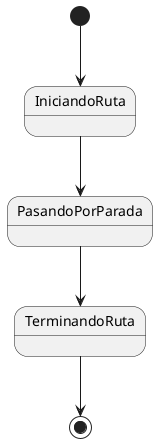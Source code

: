 @startuml iteracionExamenEstadosRuta
[*] --> IniciandoRuta

IniciandoRuta --> PasandoPorParada

PasandoPorParada --> TerminandoRuta

TerminandoRuta --> [*]

@enduml